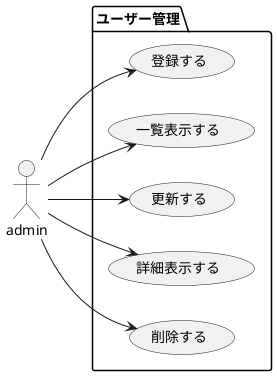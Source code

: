 @startuml users

left to right direction

:admin:

package ユーザー管理 {
    (登録する) as uc1
    (一覧表示する) as uc2
    (更新する) as uc3
    (詳細表示する) as uc4
    (削除する) as uc5
}

admin-->uc1
admin-->uc2
admin-->uc3
admin-->uc4
admin-->uc5

@enduml
